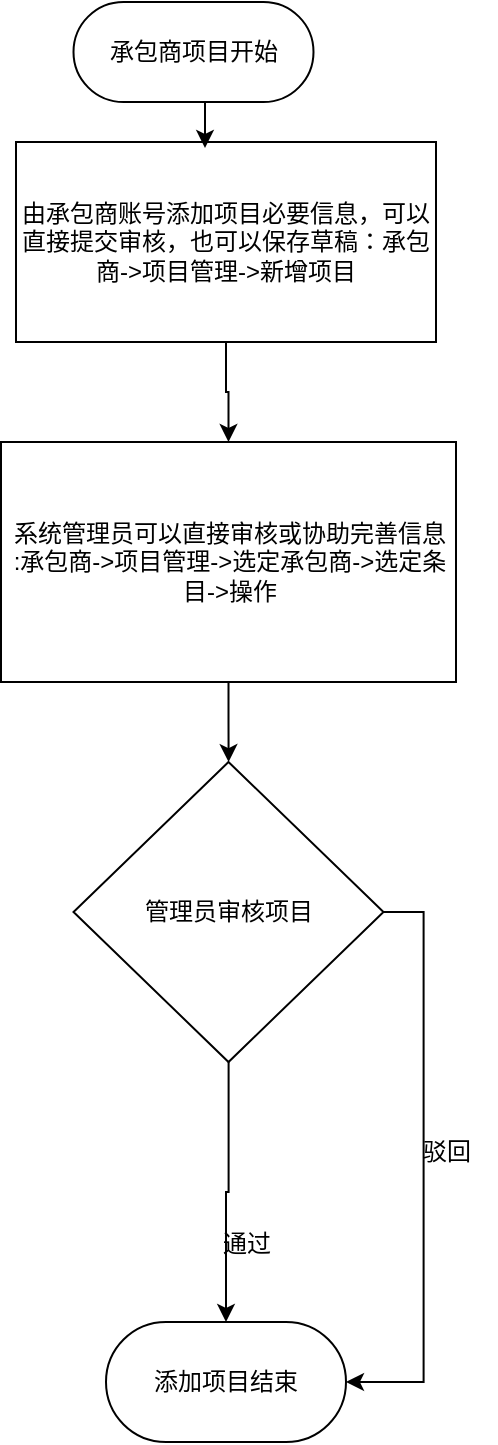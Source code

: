 <mxfile version="24.5.4" type="github">
  <diagram name="第 1 页" id="xAA_DHbY9KRRcZTyKf3G">
    <mxGraphModel dx="1434" dy="746" grid="1" gridSize="10" guides="1" tooltips="1" connect="1" arrows="1" fold="1" page="1" pageScale="1" pageWidth="827" pageHeight="1169" math="0" shadow="0">
      <root>
        <mxCell id="0" />
        <mxCell id="1" parent="0" />
        <mxCell id="L-d3JoaC-vR0mEOBIoRV-2" value="承包商项目开始" style="rounded=1;whiteSpace=wrap;html=1;arcSize=50;" vertex="1" parent="1">
          <mxGeometry x="88.75" y="50" width="120" height="50" as="geometry" />
        </mxCell>
        <mxCell id="L-d3JoaC-vR0mEOBIoRV-6" style="edgeStyle=orthogonalEdgeStyle;rounded=0;orthogonalLoop=1;jettySize=auto;html=1;exitX=0.5;exitY=0;exitDx=0;exitDy=0;" edge="1" parent="1" source="L-d3JoaC-vR0mEOBIoRV-5" target="L-d3JoaC-vR0mEOBIoRV-8">
          <mxGeometry relative="1" as="geometry">
            <mxPoint x="120" y="230" as="targetPoint" />
          </mxGeometry>
        </mxCell>
        <mxCell id="L-d3JoaC-vR0mEOBIoRV-5" value="由承包商账号添加项目必要信息，可以直接提交审核，也可以保存草稿：承包商-&amp;gt;项目管理-&amp;gt;新增项目" style="whiteSpace=wrap;html=1;direction=west;" vertex="1" parent="1">
          <mxGeometry x="60" y="120" width="210" height="100" as="geometry" />
        </mxCell>
        <mxCell id="L-d3JoaC-vR0mEOBIoRV-9" style="edgeStyle=orthogonalEdgeStyle;rounded=0;orthogonalLoop=1;jettySize=auto;html=1;" edge="1" parent="1" source="L-d3JoaC-vR0mEOBIoRV-8" target="L-d3JoaC-vR0mEOBIoRV-10">
          <mxGeometry relative="1" as="geometry">
            <mxPoint x="120" y="350" as="targetPoint" />
          </mxGeometry>
        </mxCell>
        <mxCell id="L-d3JoaC-vR0mEOBIoRV-8" value="系统管理员可以直接审核或协助完善信息&lt;div&gt;:&lt;span style=&quot;background-color: initial;&quot;&gt;承包商-&amp;gt;项目管理-&amp;gt;选定承包商-&amp;gt;选定条目-&amp;gt;操作&lt;/span&gt;&lt;/div&gt;" style="rounded=0;whiteSpace=wrap;html=1;" vertex="1" parent="1">
          <mxGeometry x="52.5" y="270" width="227.5" height="120" as="geometry" />
        </mxCell>
        <mxCell id="L-d3JoaC-vR0mEOBIoRV-11" style="edgeStyle=orthogonalEdgeStyle;rounded=0;orthogonalLoop=1;jettySize=auto;html=1;" edge="1" parent="1" source="L-d3JoaC-vR0mEOBIoRV-10" target="L-d3JoaC-vR0mEOBIoRV-12">
          <mxGeometry relative="1" as="geometry">
            <mxPoint x="130" y="626" as="targetPoint" />
          </mxGeometry>
        </mxCell>
        <mxCell id="L-d3JoaC-vR0mEOBIoRV-13" style="edgeStyle=orthogonalEdgeStyle;rounded=0;orthogonalLoop=1;jettySize=auto;html=1;exitX=1;exitY=0.5;exitDx=0;exitDy=0;entryX=1;entryY=0.5;entryDx=0;entryDy=0;" edge="1" parent="1" source="L-d3JoaC-vR0mEOBIoRV-10" target="L-d3JoaC-vR0mEOBIoRV-12">
          <mxGeometry relative="1" as="geometry" />
        </mxCell>
        <mxCell id="L-d3JoaC-vR0mEOBIoRV-10" value="管理员审核项目" style="rhombus;whiteSpace=wrap;html=1;" vertex="1" parent="1">
          <mxGeometry x="88.75" y="430" width="155" height="150" as="geometry" />
        </mxCell>
        <mxCell id="L-d3JoaC-vR0mEOBIoRV-12" value="添加项目结束" style="rounded=1;whiteSpace=wrap;html=1;arcSize=50;" vertex="1" parent="1">
          <mxGeometry x="105" y="710" width="120" height="60" as="geometry" />
        </mxCell>
        <mxCell id="L-d3JoaC-vR0mEOBIoRV-14" value="通过" style="text;html=1;align=center;verticalAlign=middle;resizable=0;points=[];autosize=1;strokeColor=none;fillColor=none;" vertex="1" parent="1">
          <mxGeometry x="150" y="656" width="50" height="30" as="geometry" />
        </mxCell>
        <mxCell id="L-d3JoaC-vR0mEOBIoRV-15" value="驳回" style="text;html=1;align=center;verticalAlign=middle;resizable=0;points=[];autosize=1;strokeColor=none;fillColor=none;" vertex="1" parent="1">
          <mxGeometry x="250" y="610" width="50" height="30" as="geometry" />
        </mxCell>
        <mxCell id="L-d3JoaC-vR0mEOBIoRV-16" style="edgeStyle=orthogonalEdgeStyle;rounded=0;orthogonalLoop=1;jettySize=auto;html=1;exitX=0.5;exitY=1;exitDx=0;exitDy=0;entryX=0.55;entryY=0.97;entryDx=0;entryDy=0;entryPerimeter=0;" edge="1" parent="1" source="L-d3JoaC-vR0mEOBIoRV-2" target="L-d3JoaC-vR0mEOBIoRV-5">
          <mxGeometry relative="1" as="geometry" />
        </mxCell>
      </root>
    </mxGraphModel>
  </diagram>
</mxfile>
